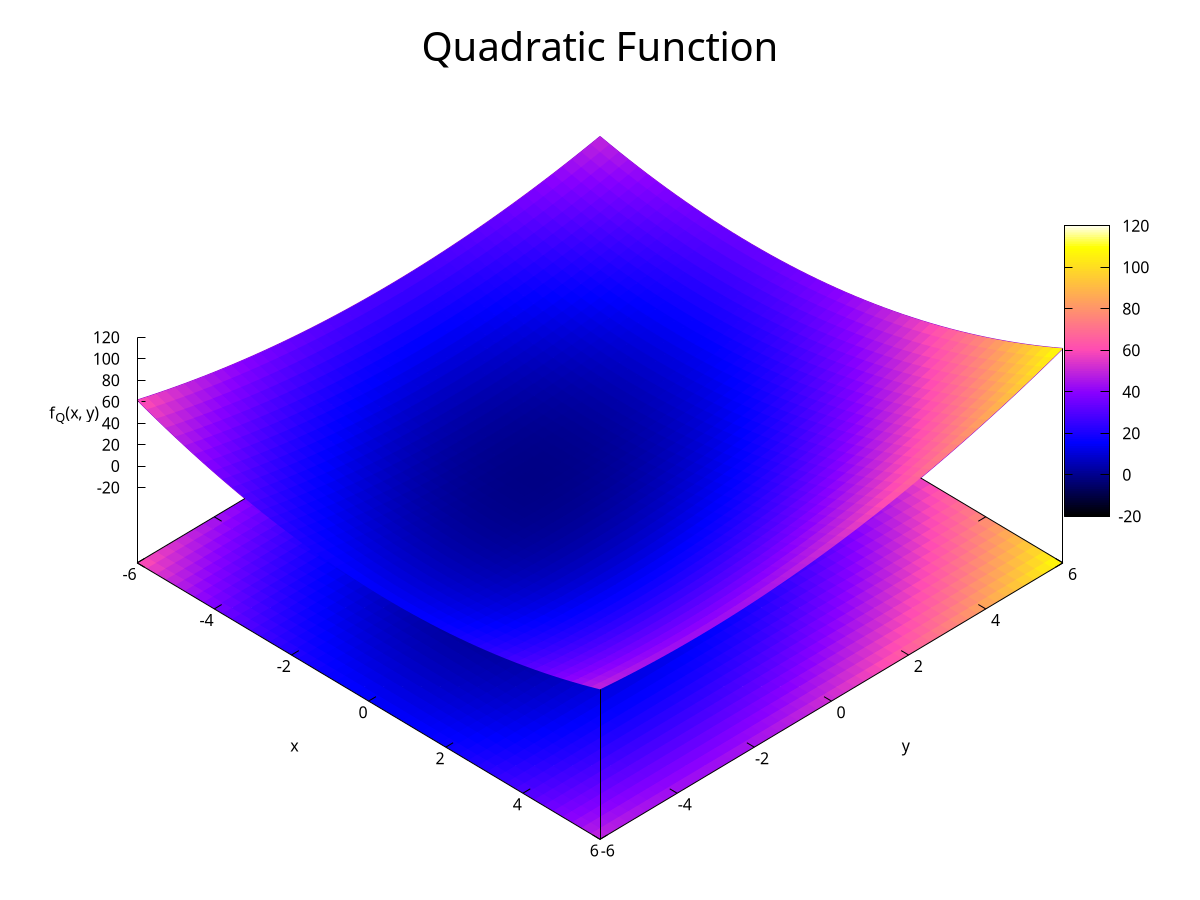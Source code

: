 set terminal postscript eps enhanced color
set xlabel "x"
set ylabel "y"
set pm3d at bs
set hidden3d
set palette rgbformulae 30, 31, 32
set isosample 50
unset key

set xrange [-6:6]
set yrange [-6:6]
set title font ",30"
set title "Quadratic Function"
set zlabel "f_{Q}(x, y)"
set view 30, 45
set output "quadratic_function.eps"
splot 1.125*x**2 + 0.5*x*y + 0.75*y**2 + 2*x + 2*y

set xrange [-6:6]
set yrange [-6:6]
set title font ",30"
set title "Ridge Regularized Logistic Regression"
set zlabel "f_{LL}(x, y)"
set view 60, 135
set output "ridge_regularized_logistic_regression.eps"
splot 0.5*(x**2 + y**2) + 50*log(1 + exp(-0.5*y)) + 50*log(1 + exp(0.2*x))

set xrange [-6:6]
set yrange [-6:6]
set title font ",30"
set title "Himmelblau's Function"
set zlabel "f_{H}(x, y)"
set view 30, 45
set output "himmelblaus_function.eps"
splot 0.1*(x**2 + y - 11)**2 + 0.1*(x + y**2 - 7)**2

set xrange [-3:3]
set yrange [-6:6]
set title font ",30"
set title "Rosenbrock's Banana Function"
set zlabel "f_{R}(x, y)"
set view 30, 45
set output "rosenbrock_banana_function.eps"
splot 0.002*(1 - x)**2 + 0.2*(y - x**2)**2

